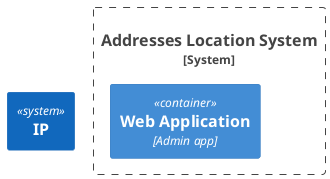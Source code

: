 @startuml
!include <c4/C4_Container.puml>  

'ref http://plantuml.com/stdlib
!include <office/Users/user.puml>
!include <office/Users/mobile_user.puml>
!include <office/Concepts/app_part.puml>

'LAYOUT_WITH_LEGEND

System_Boundary(c1, "Addresses Location System") {
    Container(web_app, "Web Application", "Admin app")
}
System(ip, "IP")

@enduml